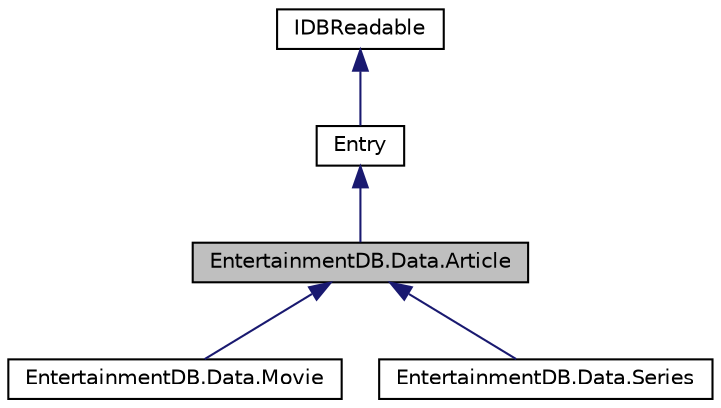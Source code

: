 digraph "EntertainmentDB.Data.Article"
{
 // LATEX_PDF_SIZE
  edge [fontname="Helvetica",fontsize="10",labelfontname="Helvetica",labelfontsize="10"];
  node [fontname="Helvetica",fontsize="10",shape=record];
  Node1 [label="EntertainmentDB.Data.Article",height=0.2,width=0.4,color="black", fillcolor="grey75", style="filled", fontcolor="black",tooltip="Provides an article."];
  Node2 -> Node1 [dir="back",color="midnightblue",fontsize="10",style="solid",fontname="Helvetica"];
  Node2 [label="Entry",height=0.2,width=0.4,color="black", fillcolor="white", style="filled",URL="$dd/d79/class_entertainment_d_b_1_1_data_1_1_entry.html",tooltip="Provides an entry."];
  Node3 -> Node2 [dir="back",color="midnightblue",fontsize="10",style="solid",fontname="Helvetica"];
  Node3 [label="IDBReadable",height=0.2,width=0.4,color="black", fillcolor="white", style="filled",URL="$df/d6b/interface_entertainment_d_b_1_1_d_b_access_1_1_read_1_1_i_d_b_readable.html",tooltip="Provides an interface for a database reader."];
  Node1 -> Node4 [dir="back",color="midnightblue",fontsize="10",style="solid",fontname="Helvetica"];
  Node4 [label="EntertainmentDB.Data.Movie",height=0.2,width=0.4,color="black", fillcolor="white", style="filled",URL="$dd/d21/class_entertainment_d_b_1_1_data_1_1_movie.html",tooltip="Provides a movie."];
  Node1 -> Node5 [dir="back",color="midnightblue",fontsize="10",style="solid",fontname="Helvetica"];
  Node5 [label="EntertainmentDB.Data.Series",height=0.2,width=0.4,color="black", fillcolor="white", style="filled",URL="$dc/d89/class_entertainment_d_b_1_1_data_1_1_series.html",tooltip="Provides a series."];
}

